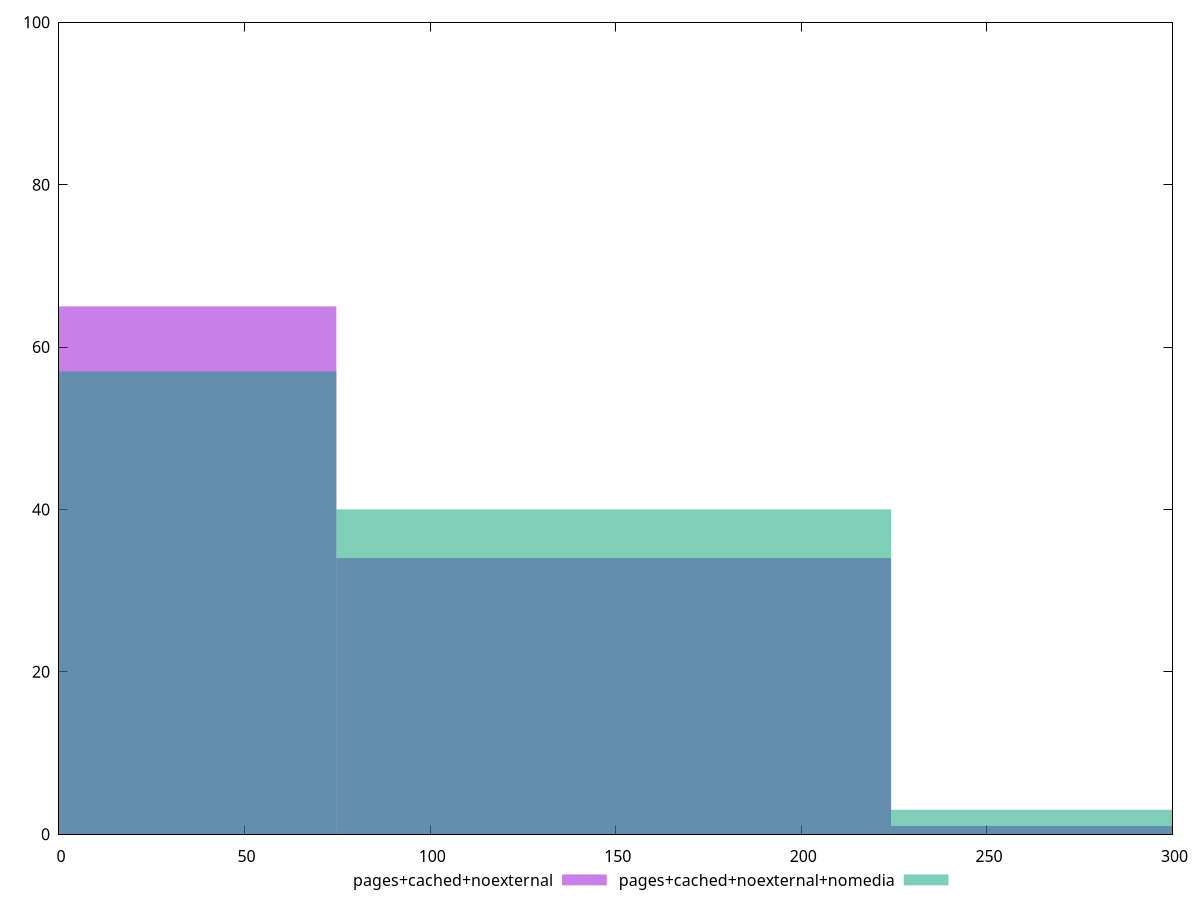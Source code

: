 reset

$pagesCachedNoexternal <<EOF
149.4492170705594 34
0 65
298.8984341411188 1
EOF

$pagesCachedNoexternalNomedia <<EOF
0 57
149.4492170705594 40
298.8984341411188 3
EOF

set key outside below
set boxwidth 149.4492170705594
set xrange [0:300]
set yrange [0:100]
set trange [0:100]
set style fill transparent solid 0.5 noborder
set terminal svg size 640, 500 enhanced background rgb 'white'
set output "reprap/unminified-css/comparison/histogram/2_vs_3.svg"

plot $pagesCachedNoexternal title "pages+cached+noexternal" with boxes, \
     $pagesCachedNoexternalNomedia title "pages+cached+noexternal+nomedia" with boxes

reset
